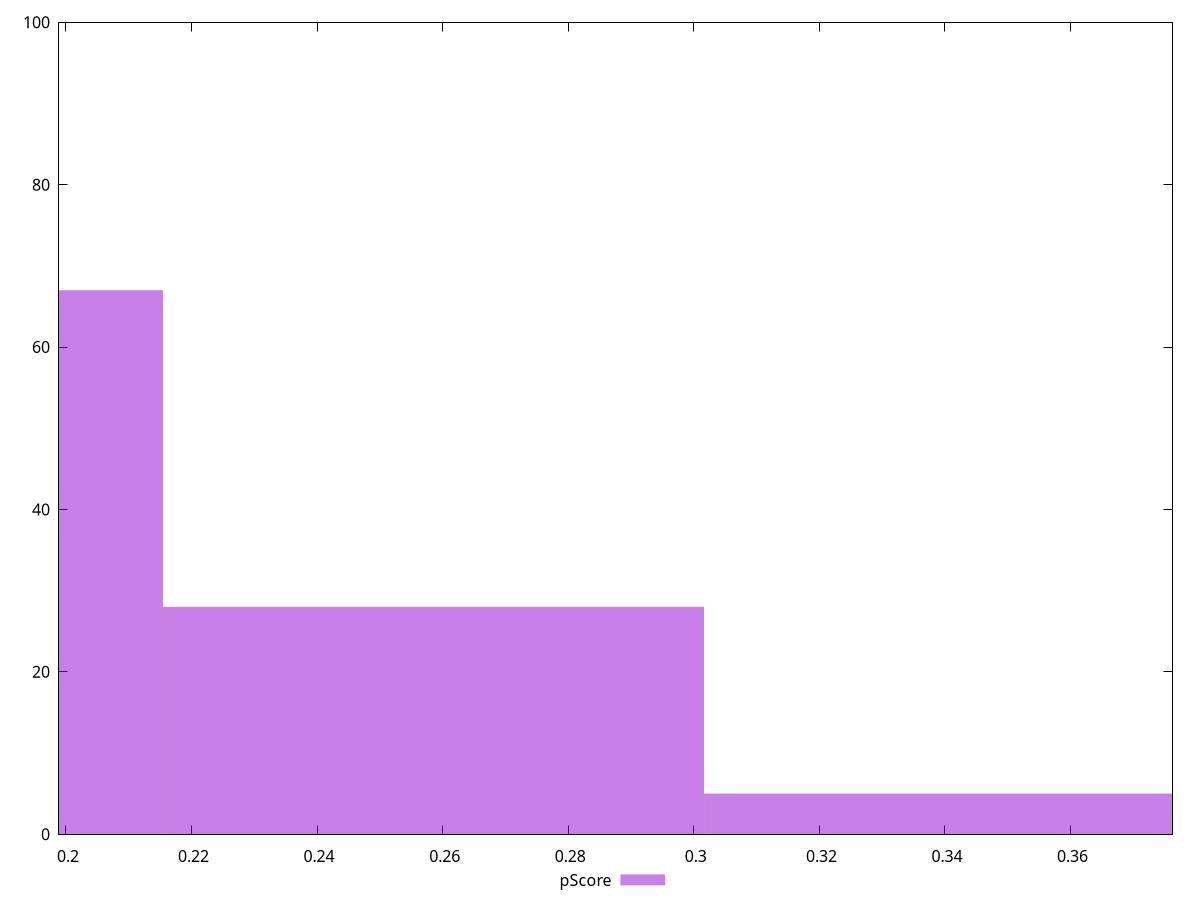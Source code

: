 reset

$pScore <<EOF
0.25854583536993897 28
0.172363890246626 67
0.344727780493252 5
EOF

set key outside below
set boxwidth 0.086181945123313
set xrange [0.19890085897088267:0.37623784136776595]
set yrange [0:100]
set trange [0:100]
set style fill transparent solid 0.5 noborder
set terminal svg size 640, 490 enhanced background rgb 'white'
set output "reports/report_00033_2021-03-01T14-23-16.841Z/first-meaningful-paint/samples/astro/pScore/histogram.svg"

plot $pScore title "pScore" with boxes

reset
